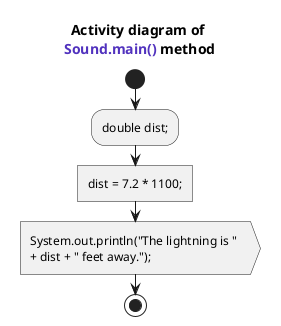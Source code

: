 @startuml
title Activity diagram of \n<font name=monospace><color #5132be>Sound.main()</color></font> method

start

:double dist;;

:dist = 7.2 * 1100;; <<task>>
:System.out.println("The lightning is " \n+ dist + " feet away.");; <<output>>

stop
@enduml